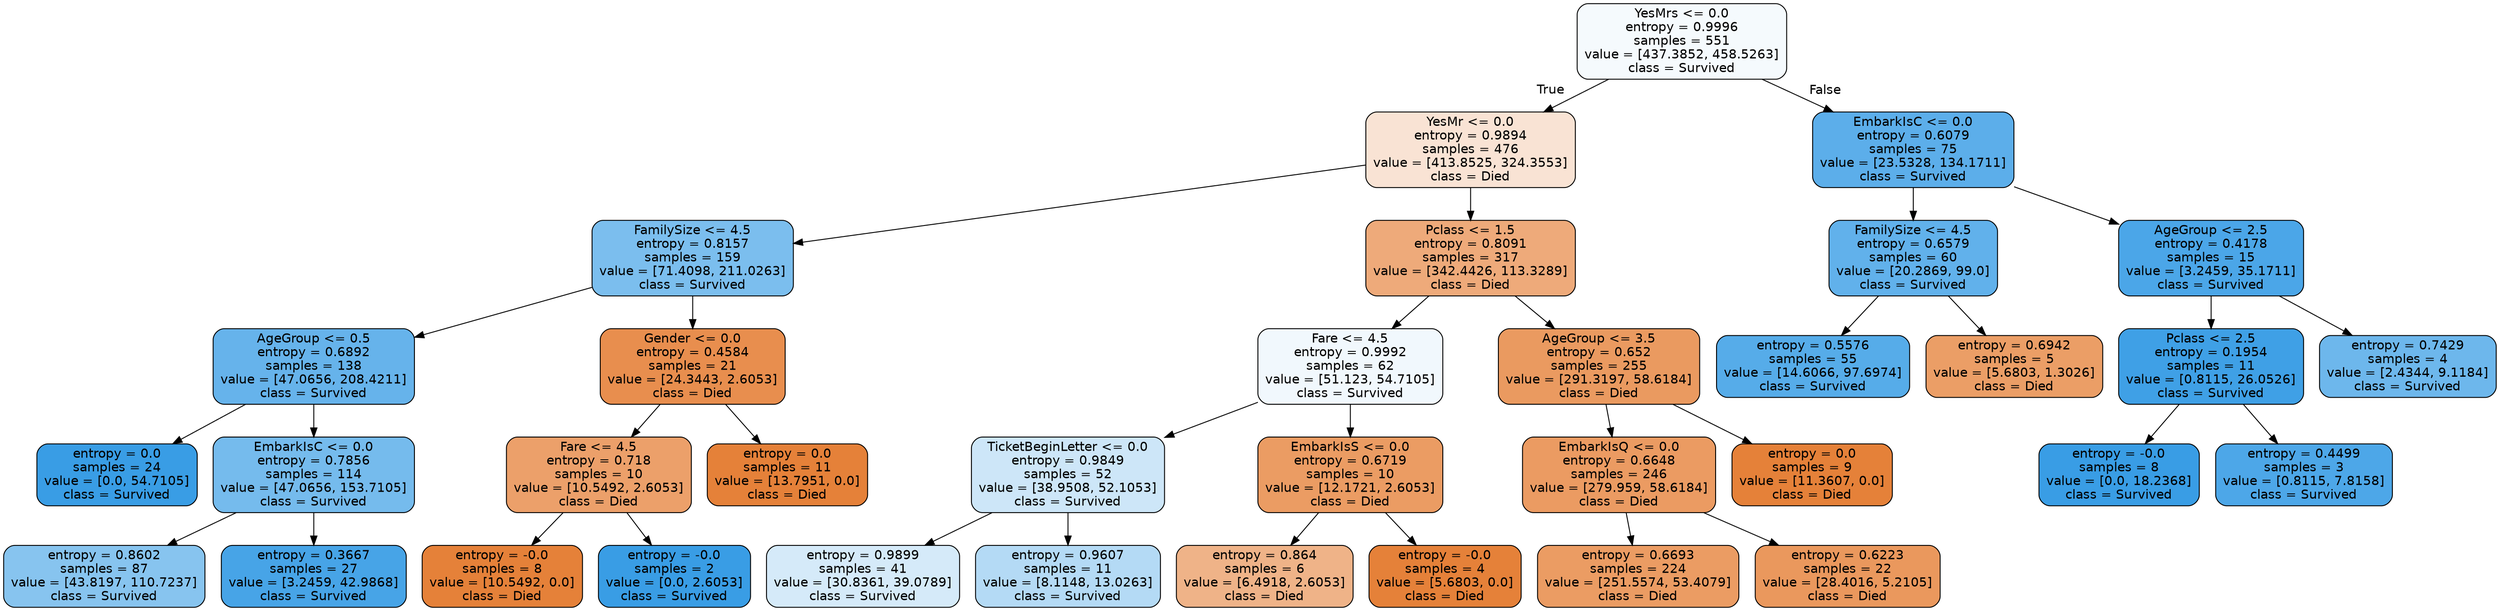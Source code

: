 digraph Tree {
node [shape=box, style="filled, rounded", color="black", fontname=helvetica] ;
edge [fontname=helvetica] ;
0 [label="YesMrs <= 0.0\nentropy = 0.9996\nsamples = 551\nvalue = [437.3852, 458.5263]\nclass = Survived", fillcolor="#399de50c"] ;
1 [label="YesMr <= 0.0\nentropy = 0.9894\nsamples = 476\nvalue = [413.8525, 324.3553]\nclass = Died", fillcolor="#e5813937"] ;
0 -> 1 [labeldistance=2.5, labelangle=45, headlabel="True"] ;
2 [label="FamilySize <= 4.5\nentropy = 0.8157\nsamples = 159\nvalue = [71.4098, 211.0263]\nclass = Survived", fillcolor="#399de5a9"] ;
1 -> 2 ;
3 [label="AgeGroup <= 0.5\nentropy = 0.6892\nsamples = 138\nvalue = [47.0656, 208.4211]\nclass = Survived", fillcolor="#399de5c5"] ;
2 -> 3 ;
4 [label="entropy = 0.0\nsamples = 24\nvalue = [0.0, 54.7105]\nclass = Survived", fillcolor="#399de5ff"] ;
3 -> 4 ;
5 [label="EmbarkIsC <= 0.0\nentropy = 0.7856\nsamples = 114\nvalue = [47.0656, 153.7105]\nclass = Survived", fillcolor="#399de5b1"] ;
3 -> 5 ;
6 [label="entropy = 0.8602\nsamples = 87\nvalue = [43.8197, 110.7237]\nclass = Survived", fillcolor="#399de59a"] ;
5 -> 6 ;
7 [label="entropy = 0.3667\nsamples = 27\nvalue = [3.2459, 42.9868]\nclass = Survived", fillcolor="#399de5ec"] ;
5 -> 7 ;
8 [label="Gender <= 0.0\nentropy = 0.4584\nsamples = 21\nvalue = [24.3443, 2.6053]\nclass = Died", fillcolor="#e58139e4"] ;
2 -> 8 ;
9 [label="Fare <= 4.5\nentropy = 0.718\nsamples = 10\nvalue = [10.5492, 2.6053]\nclass = Died", fillcolor="#e58139c0"] ;
8 -> 9 ;
10 [label="entropy = -0.0\nsamples = 8\nvalue = [10.5492, 0.0]\nclass = Died", fillcolor="#e58139ff"] ;
9 -> 10 ;
11 [label="entropy = -0.0\nsamples = 2\nvalue = [0.0, 2.6053]\nclass = Survived", fillcolor="#399de5ff"] ;
9 -> 11 ;
12 [label="entropy = 0.0\nsamples = 11\nvalue = [13.7951, 0.0]\nclass = Died", fillcolor="#e58139ff"] ;
8 -> 12 ;
13 [label="Pclass <= 1.5\nentropy = 0.8091\nsamples = 317\nvalue = [342.4426, 113.3289]\nclass = Died", fillcolor="#e58139ab"] ;
1 -> 13 ;
14 [label="Fare <= 4.5\nentropy = 0.9992\nsamples = 62\nvalue = [51.123, 54.7105]\nclass = Survived", fillcolor="#399de511"] ;
13 -> 14 ;
15 [label="TicketBeginLetter <= 0.0\nentropy = 0.9849\nsamples = 52\nvalue = [38.9508, 52.1053]\nclass = Survived", fillcolor="#399de540"] ;
14 -> 15 ;
16 [label="entropy = 0.9899\nsamples = 41\nvalue = [30.8361, 39.0789]\nclass = Survived", fillcolor="#399de536"] ;
15 -> 16 ;
17 [label="entropy = 0.9607\nsamples = 11\nvalue = [8.1148, 13.0263]\nclass = Survived", fillcolor="#399de560"] ;
15 -> 17 ;
18 [label="EmbarkIsS <= 0.0\nentropy = 0.6719\nsamples = 10\nvalue = [12.1721, 2.6053]\nclass = Died", fillcolor="#e58139c8"] ;
14 -> 18 ;
19 [label="entropy = 0.864\nsamples = 6\nvalue = [6.4918, 2.6053]\nclass = Died", fillcolor="#e5813999"] ;
18 -> 19 ;
20 [label="entropy = -0.0\nsamples = 4\nvalue = [5.6803, 0.0]\nclass = Died", fillcolor="#e58139ff"] ;
18 -> 20 ;
21 [label="AgeGroup <= 3.5\nentropy = 0.652\nsamples = 255\nvalue = [291.3197, 58.6184]\nclass = Died", fillcolor="#e58139cc"] ;
13 -> 21 ;
22 [label="EmbarkIsQ <= 0.0\nentropy = 0.6648\nsamples = 246\nvalue = [279.959, 58.6184]\nclass = Died", fillcolor="#e58139ca"] ;
21 -> 22 ;
23 [label="entropy = 0.6693\nsamples = 224\nvalue = [251.5574, 53.4079]\nclass = Died", fillcolor="#e58139c9"] ;
22 -> 23 ;
24 [label="entropy = 0.6223\nsamples = 22\nvalue = [28.4016, 5.2105]\nclass = Died", fillcolor="#e58139d0"] ;
22 -> 24 ;
25 [label="entropy = 0.0\nsamples = 9\nvalue = [11.3607, 0.0]\nclass = Died", fillcolor="#e58139ff"] ;
21 -> 25 ;
26 [label="EmbarkIsC <= 0.0\nentropy = 0.6079\nsamples = 75\nvalue = [23.5328, 134.1711]\nclass = Survived", fillcolor="#399de5d2"] ;
0 -> 26 [labeldistance=2.5, labelangle=-45, headlabel="False"] ;
27 [label="FamilySize <= 4.5\nentropy = 0.6579\nsamples = 60\nvalue = [20.2869, 99.0]\nclass = Survived", fillcolor="#399de5cb"] ;
26 -> 27 ;
28 [label="entropy = 0.5576\nsamples = 55\nvalue = [14.6066, 97.6974]\nclass = Survived", fillcolor="#399de5d9"] ;
27 -> 28 ;
29 [label="entropy = 0.6942\nsamples = 5\nvalue = [5.6803, 1.3026]\nclass = Died", fillcolor="#e58139c5"] ;
27 -> 29 ;
30 [label="AgeGroup <= 2.5\nentropy = 0.4178\nsamples = 15\nvalue = [3.2459, 35.1711]\nclass = Survived", fillcolor="#399de5e7"] ;
26 -> 30 ;
31 [label="Pclass <= 2.5\nentropy = 0.1954\nsamples = 11\nvalue = [0.8115, 26.0526]\nclass = Survived", fillcolor="#399de5f7"] ;
30 -> 31 ;
32 [label="entropy = -0.0\nsamples = 8\nvalue = [0.0, 18.2368]\nclass = Survived", fillcolor="#399de5ff"] ;
31 -> 32 ;
33 [label="entropy = 0.4499\nsamples = 3\nvalue = [0.8115, 7.8158]\nclass = Survived", fillcolor="#399de5e5"] ;
31 -> 33 ;
34 [label="entropy = 0.7429\nsamples = 4\nvalue = [2.4344, 9.1184]\nclass = Survived", fillcolor="#399de5bb"] ;
30 -> 34 ;
}